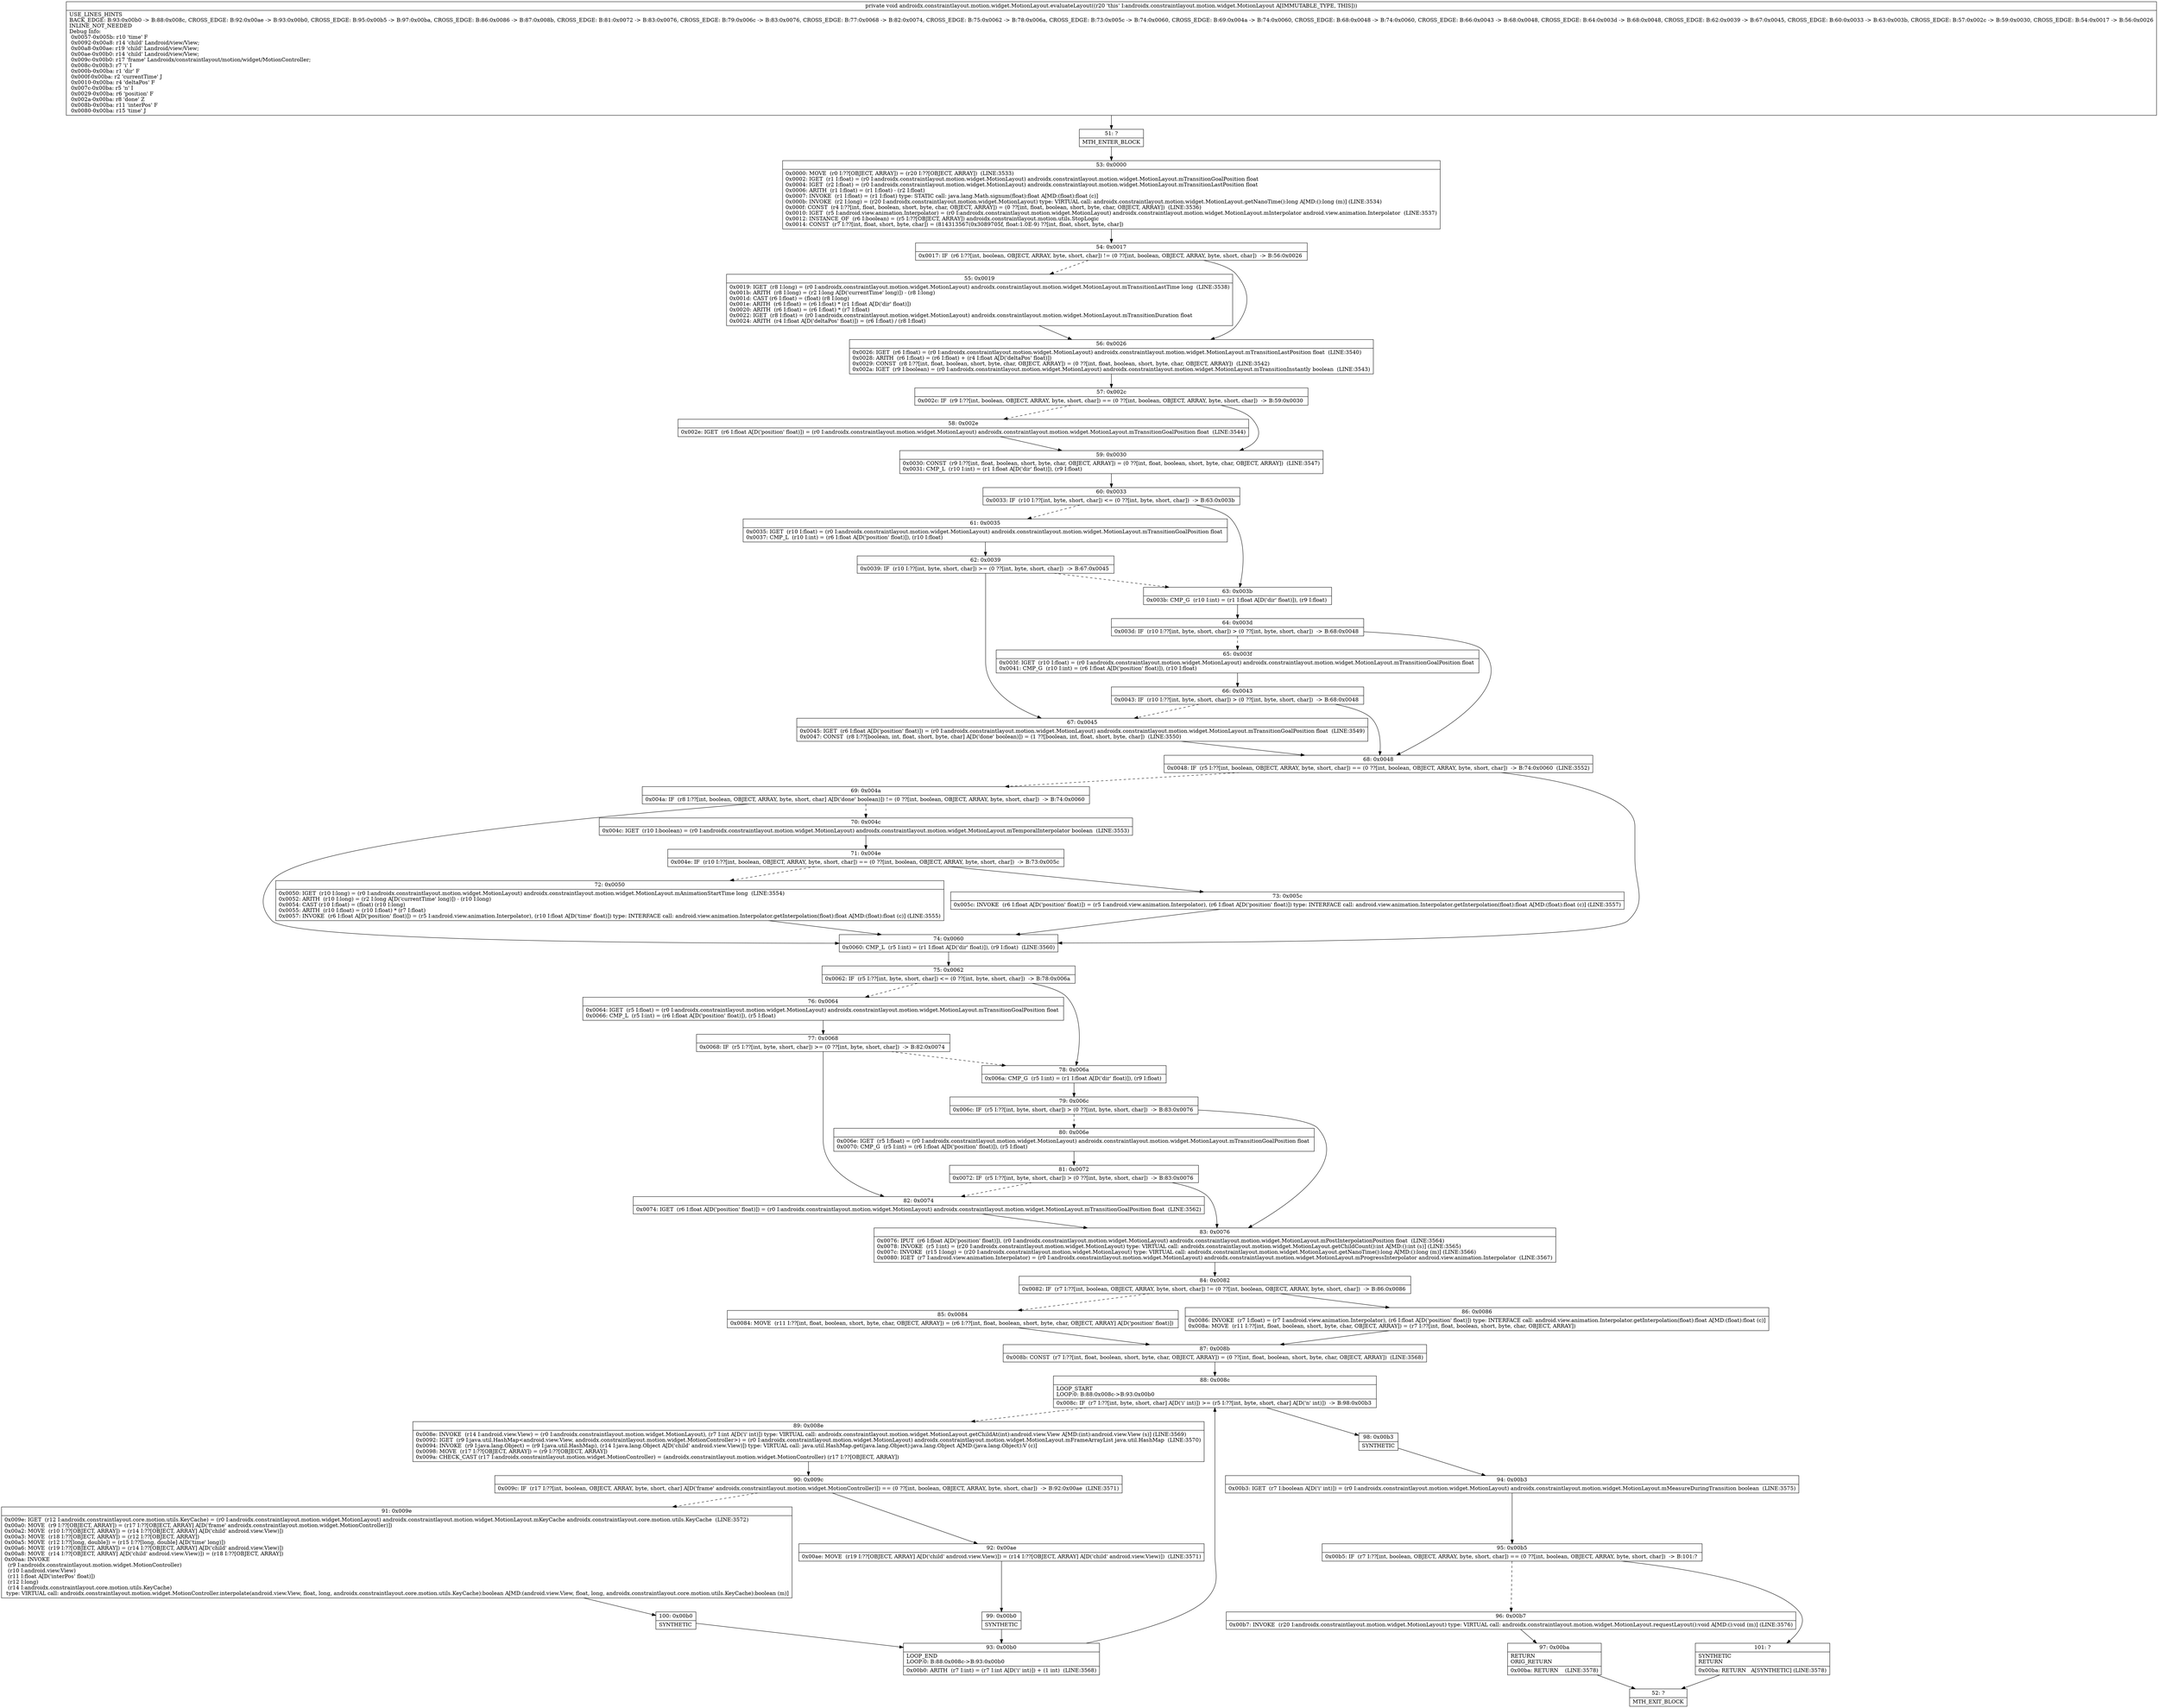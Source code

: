 digraph "CFG forandroidx.constraintlayout.motion.widget.MotionLayout.evaluateLayout()V" {
Node_51 [shape=record,label="{51\:\ ?|MTH_ENTER_BLOCK\l}"];
Node_53 [shape=record,label="{53\:\ 0x0000|0x0000: MOVE  (r0 I:??[OBJECT, ARRAY]) = (r20 I:??[OBJECT, ARRAY])  (LINE:3533)\l0x0002: IGET  (r1 I:float) = (r0 I:androidx.constraintlayout.motion.widget.MotionLayout) androidx.constraintlayout.motion.widget.MotionLayout.mTransitionGoalPosition float \l0x0004: IGET  (r2 I:float) = (r0 I:androidx.constraintlayout.motion.widget.MotionLayout) androidx.constraintlayout.motion.widget.MotionLayout.mTransitionLastPosition float \l0x0006: ARITH  (r1 I:float) = (r1 I:float) \- (r2 I:float) \l0x0007: INVOKE  (r1 I:float) = (r1 I:float) type: STATIC call: java.lang.Math.signum(float):float A[MD:(float):float (c)]\l0x000b: INVOKE  (r2 I:long) = (r20 I:androidx.constraintlayout.motion.widget.MotionLayout) type: VIRTUAL call: androidx.constraintlayout.motion.widget.MotionLayout.getNanoTime():long A[MD:():long (m)] (LINE:3534)\l0x000f: CONST  (r4 I:??[int, float, boolean, short, byte, char, OBJECT, ARRAY]) = (0 ??[int, float, boolean, short, byte, char, OBJECT, ARRAY])  (LINE:3536)\l0x0010: IGET  (r5 I:android.view.animation.Interpolator) = (r0 I:androidx.constraintlayout.motion.widget.MotionLayout) androidx.constraintlayout.motion.widget.MotionLayout.mInterpolator android.view.animation.Interpolator  (LINE:3537)\l0x0012: INSTANCE_OF  (r6 I:boolean) = (r5 I:??[OBJECT, ARRAY]) androidx.constraintlayout.motion.utils.StopLogic \l0x0014: CONST  (r7 I:??[int, float, short, byte, char]) = (814313567(0x3089705f, float:1.0E\-9) ??[int, float, short, byte, char]) \l}"];
Node_54 [shape=record,label="{54\:\ 0x0017|0x0017: IF  (r6 I:??[int, boolean, OBJECT, ARRAY, byte, short, char]) != (0 ??[int, boolean, OBJECT, ARRAY, byte, short, char])  \-\> B:56:0x0026 \l}"];
Node_55 [shape=record,label="{55\:\ 0x0019|0x0019: IGET  (r8 I:long) = (r0 I:androidx.constraintlayout.motion.widget.MotionLayout) androidx.constraintlayout.motion.widget.MotionLayout.mTransitionLastTime long  (LINE:3538)\l0x001b: ARITH  (r8 I:long) = (r2 I:long A[D('currentTime' long)]) \- (r8 I:long) \l0x001d: CAST (r6 I:float) = (float) (r8 I:long) \l0x001e: ARITH  (r6 I:float) = (r6 I:float) * (r1 I:float A[D('dir' float)]) \l0x0020: ARITH  (r6 I:float) = (r6 I:float) * (r7 I:float) \l0x0022: IGET  (r8 I:float) = (r0 I:androidx.constraintlayout.motion.widget.MotionLayout) androidx.constraintlayout.motion.widget.MotionLayout.mTransitionDuration float \l0x0024: ARITH  (r4 I:float A[D('deltaPos' float)]) = (r6 I:float) \/ (r8 I:float) \l}"];
Node_56 [shape=record,label="{56\:\ 0x0026|0x0026: IGET  (r6 I:float) = (r0 I:androidx.constraintlayout.motion.widget.MotionLayout) androidx.constraintlayout.motion.widget.MotionLayout.mTransitionLastPosition float  (LINE:3540)\l0x0028: ARITH  (r6 I:float) = (r6 I:float) + (r4 I:float A[D('deltaPos' float)]) \l0x0029: CONST  (r8 I:??[int, float, boolean, short, byte, char, OBJECT, ARRAY]) = (0 ??[int, float, boolean, short, byte, char, OBJECT, ARRAY])  (LINE:3542)\l0x002a: IGET  (r9 I:boolean) = (r0 I:androidx.constraintlayout.motion.widget.MotionLayout) androidx.constraintlayout.motion.widget.MotionLayout.mTransitionInstantly boolean  (LINE:3543)\l}"];
Node_57 [shape=record,label="{57\:\ 0x002c|0x002c: IF  (r9 I:??[int, boolean, OBJECT, ARRAY, byte, short, char]) == (0 ??[int, boolean, OBJECT, ARRAY, byte, short, char])  \-\> B:59:0x0030 \l}"];
Node_58 [shape=record,label="{58\:\ 0x002e|0x002e: IGET  (r6 I:float A[D('position' float)]) = (r0 I:androidx.constraintlayout.motion.widget.MotionLayout) androidx.constraintlayout.motion.widget.MotionLayout.mTransitionGoalPosition float  (LINE:3544)\l}"];
Node_59 [shape=record,label="{59\:\ 0x0030|0x0030: CONST  (r9 I:??[int, float, boolean, short, byte, char, OBJECT, ARRAY]) = (0 ??[int, float, boolean, short, byte, char, OBJECT, ARRAY])  (LINE:3547)\l0x0031: CMP_L  (r10 I:int) = (r1 I:float A[D('dir' float)]), (r9 I:float) \l}"];
Node_60 [shape=record,label="{60\:\ 0x0033|0x0033: IF  (r10 I:??[int, byte, short, char]) \<= (0 ??[int, byte, short, char])  \-\> B:63:0x003b \l}"];
Node_61 [shape=record,label="{61\:\ 0x0035|0x0035: IGET  (r10 I:float) = (r0 I:androidx.constraintlayout.motion.widget.MotionLayout) androidx.constraintlayout.motion.widget.MotionLayout.mTransitionGoalPosition float \l0x0037: CMP_L  (r10 I:int) = (r6 I:float A[D('position' float)]), (r10 I:float) \l}"];
Node_62 [shape=record,label="{62\:\ 0x0039|0x0039: IF  (r10 I:??[int, byte, short, char]) \>= (0 ??[int, byte, short, char])  \-\> B:67:0x0045 \l}"];
Node_67 [shape=record,label="{67\:\ 0x0045|0x0045: IGET  (r6 I:float A[D('position' float)]) = (r0 I:androidx.constraintlayout.motion.widget.MotionLayout) androidx.constraintlayout.motion.widget.MotionLayout.mTransitionGoalPosition float  (LINE:3549)\l0x0047: CONST  (r8 I:??[boolean, int, float, short, byte, char] A[D('done' boolean)]) = (1 ??[boolean, int, float, short, byte, char])  (LINE:3550)\l}"];
Node_68 [shape=record,label="{68\:\ 0x0048|0x0048: IF  (r5 I:??[int, boolean, OBJECT, ARRAY, byte, short, char]) == (0 ??[int, boolean, OBJECT, ARRAY, byte, short, char])  \-\> B:74:0x0060  (LINE:3552)\l}"];
Node_69 [shape=record,label="{69\:\ 0x004a|0x004a: IF  (r8 I:??[int, boolean, OBJECT, ARRAY, byte, short, char] A[D('done' boolean)]) != (0 ??[int, boolean, OBJECT, ARRAY, byte, short, char])  \-\> B:74:0x0060 \l}"];
Node_70 [shape=record,label="{70\:\ 0x004c|0x004c: IGET  (r10 I:boolean) = (r0 I:androidx.constraintlayout.motion.widget.MotionLayout) androidx.constraintlayout.motion.widget.MotionLayout.mTemporalInterpolator boolean  (LINE:3553)\l}"];
Node_71 [shape=record,label="{71\:\ 0x004e|0x004e: IF  (r10 I:??[int, boolean, OBJECT, ARRAY, byte, short, char]) == (0 ??[int, boolean, OBJECT, ARRAY, byte, short, char])  \-\> B:73:0x005c \l}"];
Node_72 [shape=record,label="{72\:\ 0x0050|0x0050: IGET  (r10 I:long) = (r0 I:androidx.constraintlayout.motion.widget.MotionLayout) androidx.constraintlayout.motion.widget.MotionLayout.mAnimationStartTime long  (LINE:3554)\l0x0052: ARITH  (r10 I:long) = (r2 I:long A[D('currentTime' long)]) \- (r10 I:long) \l0x0054: CAST (r10 I:float) = (float) (r10 I:long) \l0x0055: ARITH  (r10 I:float) = (r10 I:float) * (r7 I:float) \l0x0057: INVOKE  (r6 I:float A[D('position' float)]) = (r5 I:android.view.animation.Interpolator), (r10 I:float A[D('time' float)]) type: INTERFACE call: android.view.animation.Interpolator.getInterpolation(float):float A[MD:(float):float (c)] (LINE:3555)\l}"];
Node_73 [shape=record,label="{73\:\ 0x005c|0x005c: INVOKE  (r6 I:float A[D('position' float)]) = (r5 I:android.view.animation.Interpolator), (r6 I:float A[D('position' float)]) type: INTERFACE call: android.view.animation.Interpolator.getInterpolation(float):float A[MD:(float):float (c)] (LINE:3557)\l}"];
Node_74 [shape=record,label="{74\:\ 0x0060|0x0060: CMP_L  (r5 I:int) = (r1 I:float A[D('dir' float)]), (r9 I:float)  (LINE:3560)\l}"];
Node_75 [shape=record,label="{75\:\ 0x0062|0x0062: IF  (r5 I:??[int, byte, short, char]) \<= (0 ??[int, byte, short, char])  \-\> B:78:0x006a \l}"];
Node_76 [shape=record,label="{76\:\ 0x0064|0x0064: IGET  (r5 I:float) = (r0 I:androidx.constraintlayout.motion.widget.MotionLayout) androidx.constraintlayout.motion.widget.MotionLayout.mTransitionGoalPosition float \l0x0066: CMP_L  (r5 I:int) = (r6 I:float A[D('position' float)]), (r5 I:float) \l}"];
Node_77 [shape=record,label="{77\:\ 0x0068|0x0068: IF  (r5 I:??[int, byte, short, char]) \>= (0 ??[int, byte, short, char])  \-\> B:82:0x0074 \l}"];
Node_82 [shape=record,label="{82\:\ 0x0074|0x0074: IGET  (r6 I:float A[D('position' float)]) = (r0 I:androidx.constraintlayout.motion.widget.MotionLayout) androidx.constraintlayout.motion.widget.MotionLayout.mTransitionGoalPosition float  (LINE:3562)\l}"];
Node_83 [shape=record,label="{83\:\ 0x0076|0x0076: IPUT  (r6 I:float A[D('position' float)]), (r0 I:androidx.constraintlayout.motion.widget.MotionLayout) androidx.constraintlayout.motion.widget.MotionLayout.mPostInterpolationPosition float  (LINE:3564)\l0x0078: INVOKE  (r5 I:int) = (r20 I:androidx.constraintlayout.motion.widget.MotionLayout) type: VIRTUAL call: androidx.constraintlayout.motion.widget.MotionLayout.getChildCount():int A[MD:():int (s)] (LINE:3565)\l0x007c: INVOKE  (r15 I:long) = (r20 I:androidx.constraintlayout.motion.widget.MotionLayout) type: VIRTUAL call: androidx.constraintlayout.motion.widget.MotionLayout.getNanoTime():long A[MD:():long (m)] (LINE:3566)\l0x0080: IGET  (r7 I:android.view.animation.Interpolator) = (r0 I:androidx.constraintlayout.motion.widget.MotionLayout) androidx.constraintlayout.motion.widget.MotionLayout.mProgressInterpolator android.view.animation.Interpolator  (LINE:3567)\l}"];
Node_84 [shape=record,label="{84\:\ 0x0082|0x0082: IF  (r7 I:??[int, boolean, OBJECT, ARRAY, byte, short, char]) != (0 ??[int, boolean, OBJECT, ARRAY, byte, short, char])  \-\> B:86:0x0086 \l}"];
Node_85 [shape=record,label="{85\:\ 0x0084|0x0084: MOVE  (r11 I:??[int, float, boolean, short, byte, char, OBJECT, ARRAY]) = (r6 I:??[int, float, boolean, short, byte, char, OBJECT, ARRAY] A[D('position' float)]) \l}"];
Node_87 [shape=record,label="{87\:\ 0x008b|0x008b: CONST  (r7 I:??[int, float, boolean, short, byte, char, OBJECT, ARRAY]) = (0 ??[int, float, boolean, short, byte, char, OBJECT, ARRAY])  (LINE:3568)\l}"];
Node_88 [shape=record,label="{88\:\ 0x008c|LOOP_START\lLOOP:0: B:88:0x008c\-\>B:93:0x00b0\l|0x008c: IF  (r7 I:??[int, byte, short, char] A[D('i' int)]) \>= (r5 I:??[int, byte, short, char] A[D('n' int)])  \-\> B:98:0x00b3 \l}"];
Node_89 [shape=record,label="{89\:\ 0x008e|0x008e: INVOKE  (r14 I:android.view.View) = (r0 I:androidx.constraintlayout.motion.widget.MotionLayout), (r7 I:int A[D('i' int)]) type: VIRTUAL call: androidx.constraintlayout.motion.widget.MotionLayout.getChildAt(int):android.view.View A[MD:(int):android.view.View (s)] (LINE:3569)\l0x0092: IGET  (r9 I:java.util.HashMap\<android.view.View, androidx.constraintlayout.motion.widget.MotionController\>) = (r0 I:androidx.constraintlayout.motion.widget.MotionLayout) androidx.constraintlayout.motion.widget.MotionLayout.mFrameArrayList java.util.HashMap  (LINE:3570)\l0x0094: INVOKE  (r9 I:java.lang.Object) = (r9 I:java.util.HashMap), (r14 I:java.lang.Object A[D('child' android.view.View)]) type: VIRTUAL call: java.util.HashMap.get(java.lang.Object):java.lang.Object A[MD:(java.lang.Object):V (c)]\l0x0098: MOVE  (r17 I:??[OBJECT, ARRAY]) = (r9 I:??[OBJECT, ARRAY]) \l0x009a: CHECK_CAST (r17 I:androidx.constraintlayout.motion.widget.MotionController) = (androidx.constraintlayout.motion.widget.MotionController) (r17 I:??[OBJECT, ARRAY]) \l}"];
Node_90 [shape=record,label="{90\:\ 0x009c|0x009c: IF  (r17 I:??[int, boolean, OBJECT, ARRAY, byte, short, char] A[D('frame' androidx.constraintlayout.motion.widget.MotionController)]) == (0 ??[int, boolean, OBJECT, ARRAY, byte, short, char])  \-\> B:92:0x00ae  (LINE:3571)\l}"];
Node_91 [shape=record,label="{91\:\ 0x009e|0x009e: IGET  (r12 I:androidx.constraintlayout.core.motion.utils.KeyCache) = (r0 I:androidx.constraintlayout.motion.widget.MotionLayout) androidx.constraintlayout.motion.widget.MotionLayout.mKeyCache androidx.constraintlayout.core.motion.utils.KeyCache  (LINE:3572)\l0x00a0: MOVE  (r9 I:??[OBJECT, ARRAY]) = (r17 I:??[OBJECT, ARRAY] A[D('frame' androidx.constraintlayout.motion.widget.MotionController)]) \l0x00a2: MOVE  (r10 I:??[OBJECT, ARRAY]) = (r14 I:??[OBJECT, ARRAY] A[D('child' android.view.View)]) \l0x00a3: MOVE  (r18 I:??[OBJECT, ARRAY]) = (r12 I:??[OBJECT, ARRAY]) \l0x00a5: MOVE  (r12 I:??[long, double]) = (r15 I:??[long, double] A[D('time' long)]) \l0x00a6: MOVE  (r19 I:??[OBJECT, ARRAY]) = (r14 I:??[OBJECT, ARRAY] A[D('child' android.view.View)]) \l0x00a8: MOVE  (r14 I:??[OBJECT, ARRAY] A[D('child' android.view.View)]) = (r18 I:??[OBJECT, ARRAY]) \l0x00aa: INVOKE  \l  (r9 I:androidx.constraintlayout.motion.widget.MotionController)\l  (r10 I:android.view.View)\l  (r11 I:float A[D('interPos' float)])\l  (r12 I:long)\l  (r14 I:androidx.constraintlayout.core.motion.utils.KeyCache)\l type: VIRTUAL call: androidx.constraintlayout.motion.widget.MotionController.interpolate(android.view.View, float, long, androidx.constraintlayout.core.motion.utils.KeyCache):boolean A[MD:(android.view.View, float, long, androidx.constraintlayout.core.motion.utils.KeyCache):boolean (m)]\l}"];
Node_100 [shape=record,label="{100\:\ 0x00b0|SYNTHETIC\l}"];
Node_93 [shape=record,label="{93\:\ 0x00b0|LOOP_END\lLOOP:0: B:88:0x008c\-\>B:93:0x00b0\l|0x00b0: ARITH  (r7 I:int) = (r7 I:int A[D('i' int)]) + (1 int)  (LINE:3568)\l}"];
Node_92 [shape=record,label="{92\:\ 0x00ae|0x00ae: MOVE  (r19 I:??[OBJECT, ARRAY] A[D('child' android.view.View)]) = (r14 I:??[OBJECT, ARRAY] A[D('child' android.view.View)])  (LINE:3571)\l}"];
Node_99 [shape=record,label="{99\:\ 0x00b0|SYNTHETIC\l}"];
Node_98 [shape=record,label="{98\:\ 0x00b3|SYNTHETIC\l}"];
Node_94 [shape=record,label="{94\:\ 0x00b3|0x00b3: IGET  (r7 I:boolean A[D('i' int)]) = (r0 I:androidx.constraintlayout.motion.widget.MotionLayout) androidx.constraintlayout.motion.widget.MotionLayout.mMeasureDuringTransition boolean  (LINE:3575)\l}"];
Node_95 [shape=record,label="{95\:\ 0x00b5|0x00b5: IF  (r7 I:??[int, boolean, OBJECT, ARRAY, byte, short, char]) == (0 ??[int, boolean, OBJECT, ARRAY, byte, short, char])  \-\> B:101:? \l}"];
Node_96 [shape=record,label="{96\:\ 0x00b7|0x00b7: INVOKE  (r20 I:androidx.constraintlayout.motion.widget.MotionLayout) type: VIRTUAL call: androidx.constraintlayout.motion.widget.MotionLayout.requestLayout():void A[MD:():void (m)] (LINE:3576)\l}"];
Node_97 [shape=record,label="{97\:\ 0x00ba|RETURN\lORIG_RETURN\l|0x00ba: RETURN    (LINE:3578)\l}"];
Node_52 [shape=record,label="{52\:\ ?|MTH_EXIT_BLOCK\l}"];
Node_101 [shape=record,label="{101\:\ ?|SYNTHETIC\lRETURN\l|0x00ba: RETURN   A[SYNTHETIC] (LINE:3578)\l}"];
Node_86 [shape=record,label="{86\:\ 0x0086|0x0086: INVOKE  (r7 I:float) = (r7 I:android.view.animation.Interpolator), (r6 I:float A[D('position' float)]) type: INTERFACE call: android.view.animation.Interpolator.getInterpolation(float):float A[MD:(float):float (c)]\l0x008a: MOVE  (r11 I:??[int, float, boolean, short, byte, char, OBJECT, ARRAY]) = (r7 I:??[int, float, boolean, short, byte, char, OBJECT, ARRAY]) \l}"];
Node_78 [shape=record,label="{78\:\ 0x006a|0x006a: CMP_G  (r5 I:int) = (r1 I:float A[D('dir' float)]), (r9 I:float) \l}"];
Node_79 [shape=record,label="{79\:\ 0x006c|0x006c: IF  (r5 I:??[int, byte, short, char]) \> (0 ??[int, byte, short, char])  \-\> B:83:0x0076 \l}"];
Node_80 [shape=record,label="{80\:\ 0x006e|0x006e: IGET  (r5 I:float) = (r0 I:androidx.constraintlayout.motion.widget.MotionLayout) androidx.constraintlayout.motion.widget.MotionLayout.mTransitionGoalPosition float \l0x0070: CMP_G  (r5 I:int) = (r6 I:float A[D('position' float)]), (r5 I:float) \l}"];
Node_81 [shape=record,label="{81\:\ 0x0072|0x0072: IF  (r5 I:??[int, byte, short, char]) \> (0 ??[int, byte, short, char])  \-\> B:83:0x0076 \l}"];
Node_63 [shape=record,label="{63\:\ 0x003b|0x003b: CMP_G  (r10 I:int) = (r1 I:float A[D('dir' float)]), (r9 I:float) \l}"];
Node_64 [shape=record,label="{64\:\ 0x003d|0x003d: IF  (r10 I:??[int, byte, short, char]) \> (0 ??[int, byte, short, char])  \-\> B:68:0x0048 \l}"];
Node_65 [shape=record,label="{65\:\ 0x003f|0x003f: IGET  (r10 I:float) = (r0 I:androidx.constraintlayout.motion.widget.MotionLayout) androidx.constraintlayout.motion.widget.MotionLayout.mTransitionGoalPosition float \l0x0041: CMP_G  (r10 I:int) = (r6 I:float A[D('position' float)]), (r10 I:float) \l}"];
Node_66 [shape=record,label="{66\:\ 0x0043|0x0043: IF  (r10 I:??[int, byte, short, char]) \> (0 ??[int, byte, short, char])  \-\> B:68:0x0048 \l}"];
MethodNode[shape=record,label="{private void androidx.constraintlayout.motion.widget.MotionLayout.evaluateLayout((r20 'this' I:androidx.constraintlayout.motion.widget.MotionLayout A[IMMUTABLE_TYPE, THIS]))  | USE_LINES_HINTS\lBACK_EDGE: B:93:0x00b0 \-\> B:88:0x008c, CROSS_EDGE: B:92:0x00ae \-\> B:93:0x00b0, CROSS_EDGE: B:95:0x00b5 \-\> B:97:0x00ba, CROSS_EDGE: B:86:0x0086 \-\> B:87:0x008b, CROSS_EDGE: B:81:0x0072 \-\> B:83:0x0076, CROSS_EDGE: B:79:0x006c \-\> B:83:0x0076, CROSS_EDGE: B:77:0x0068 \-\> B:82:0x0074, CROSS_EDGE: B:75:0x0062 \-\> B:78:0x006a, CROSS_EDGE: B:73:0x005c \-\> B:74:0x0060, CROSS_EDGE: B:69:0x004a \-\> B:74:0x0060, CROSS_EDGE: B:68:0x0048 \-\> B:74:0x0060, CROSS_EDGE: B:66:0x0043 \-\> B:68:0x0048, CROSS_EDGE: B:64:0x003d \-\> B:68:0x0048, CROSS_EDGE: B:62:0x0039 \-\> B:67:0x0045, CROSS_EDGE: B:60:0x0033 \-\> B:63:0x003b, CROSS_EDGE: B:57:0x002c \-\> B:59:0x0030, CROSS_EDGE: B:54:0x0017 \-\> B:56:0x0026\lINLINE_NOT_NEEDED\lDebug Info:\l  0x0057\-0x005b: r10 'time' F\l  0x0092\-0x00a8: r14 'child' Landroid\/view\/View;\l  0x00a8\-0x00ae: r19 'child' Landroid\/view\/View;\l  0x00ae\-0x00b0: r14 'child' Landroid\/view\/View;\l  0x009c\-0x00b0: r17 'frame' Landroidx\/constraintlayout\/motion\/widget\/MotionController;\l  0x008c\-0x00b3: r7 'i' I\l  0x000b\-0x00ba: r1 'dir' F\l  0x000f\-0x00ba: r2 'currentTime' J\l  0x0010\-0x00ba: r4 'deltaPos' F\l  0x007c\-0x00ba: r5 'n' I\l  0x0029\-0x00ba: r6 'position' F\l  0x002a\-0x00ba: r8 'done' Z\l  0x008b\-0x00ba: r11 'interPos' F\l  0x0080\-0x00ba: r15 'time' J\l}"];
MethodNode -> Node_51;Node_51 -> Node_53;
Node_53 -> Node_54;
Node_54 -> Node_55[style=dashed];
Node_54 -> Node_56;
Node_55 -> Node_56;
Node_56 -> Node_57;
Node_57 -> Node_58[style=dashed];
Node_57 -> Node_59;
Node_58 -> Node_59;
Node_59 -> Node_60;
Node_60 -> Node_61[style=dashed];
Node_60 -> Node_63;
Node_61 -> Node_62;
Node_62 -> Node_63[style=dashed];
Node_62 -> Node_67;
Node_67 -> Node_68;
Node_68 -> Node_69[style=dashed];
Node_68 -> Node_74;
Node_69 -> Node_70[style=dashed];
Node_69 -> Node_74;
Node_70 -> Node_71;
Node_71 -> Node_72[style=dashed];
Node_71 -> Node_73;
Node_72 -> Node_74;
Node_73 -> Node_74;
Node_74 -> Node_75;
Node_75 -> Node_76[style=dashed];
Node_75 -> Node_78;
Node_76 -> Node_77;
Node_77 -> Node_78[style=dashed];
Node_77 -> Node_82;
Node_82 -> Node_83;
Node_83 -> Node_84;
Node_84 -> Node_85[style=dashed];
Node_84 -> Node_86;
Node_85 -> Node_87;
Node_87 -> Node_88;
Node_88 -> Node_89[style=dashed];
Node_88 -> Node_98;
Node_89 -> Node_90;
Node_90 -> Node_91[style=dashed];
Node_90 -> Node_92;
Node_91 -> Node_100;
Node_100 -> Node_93;
Node_93 -> Node_88;
Node_92 -> Node_99;
Node_99 -> Node_93;
Node_98 -> Node_94;
Node_94 -> Node_95;
Node_95 -> Node_96[style=dashed];
Node_95 -> Node_101;
Node_96 -> Node_97;
Node_97 -> Node_52;
Node_101 -> Node_52;
Node_86 -> Node_87;
Node_78 -> Node_79;
Node_79 -> Node_80[style=dashed];
Node_79 -> Node_83;
Node_80 -> Node_81;
Node_81 -> Node_82[style=dashed];
Node_81 -> Node_83;
Node_63 -> Node_64;
Node_64 -> Node_65[style=dashed];
Node_64 -> Node_68;
Node_65 -> Node_66;
Node_66 -> Node_67[style=dashed];
Node_66 -> Node_68;
}

